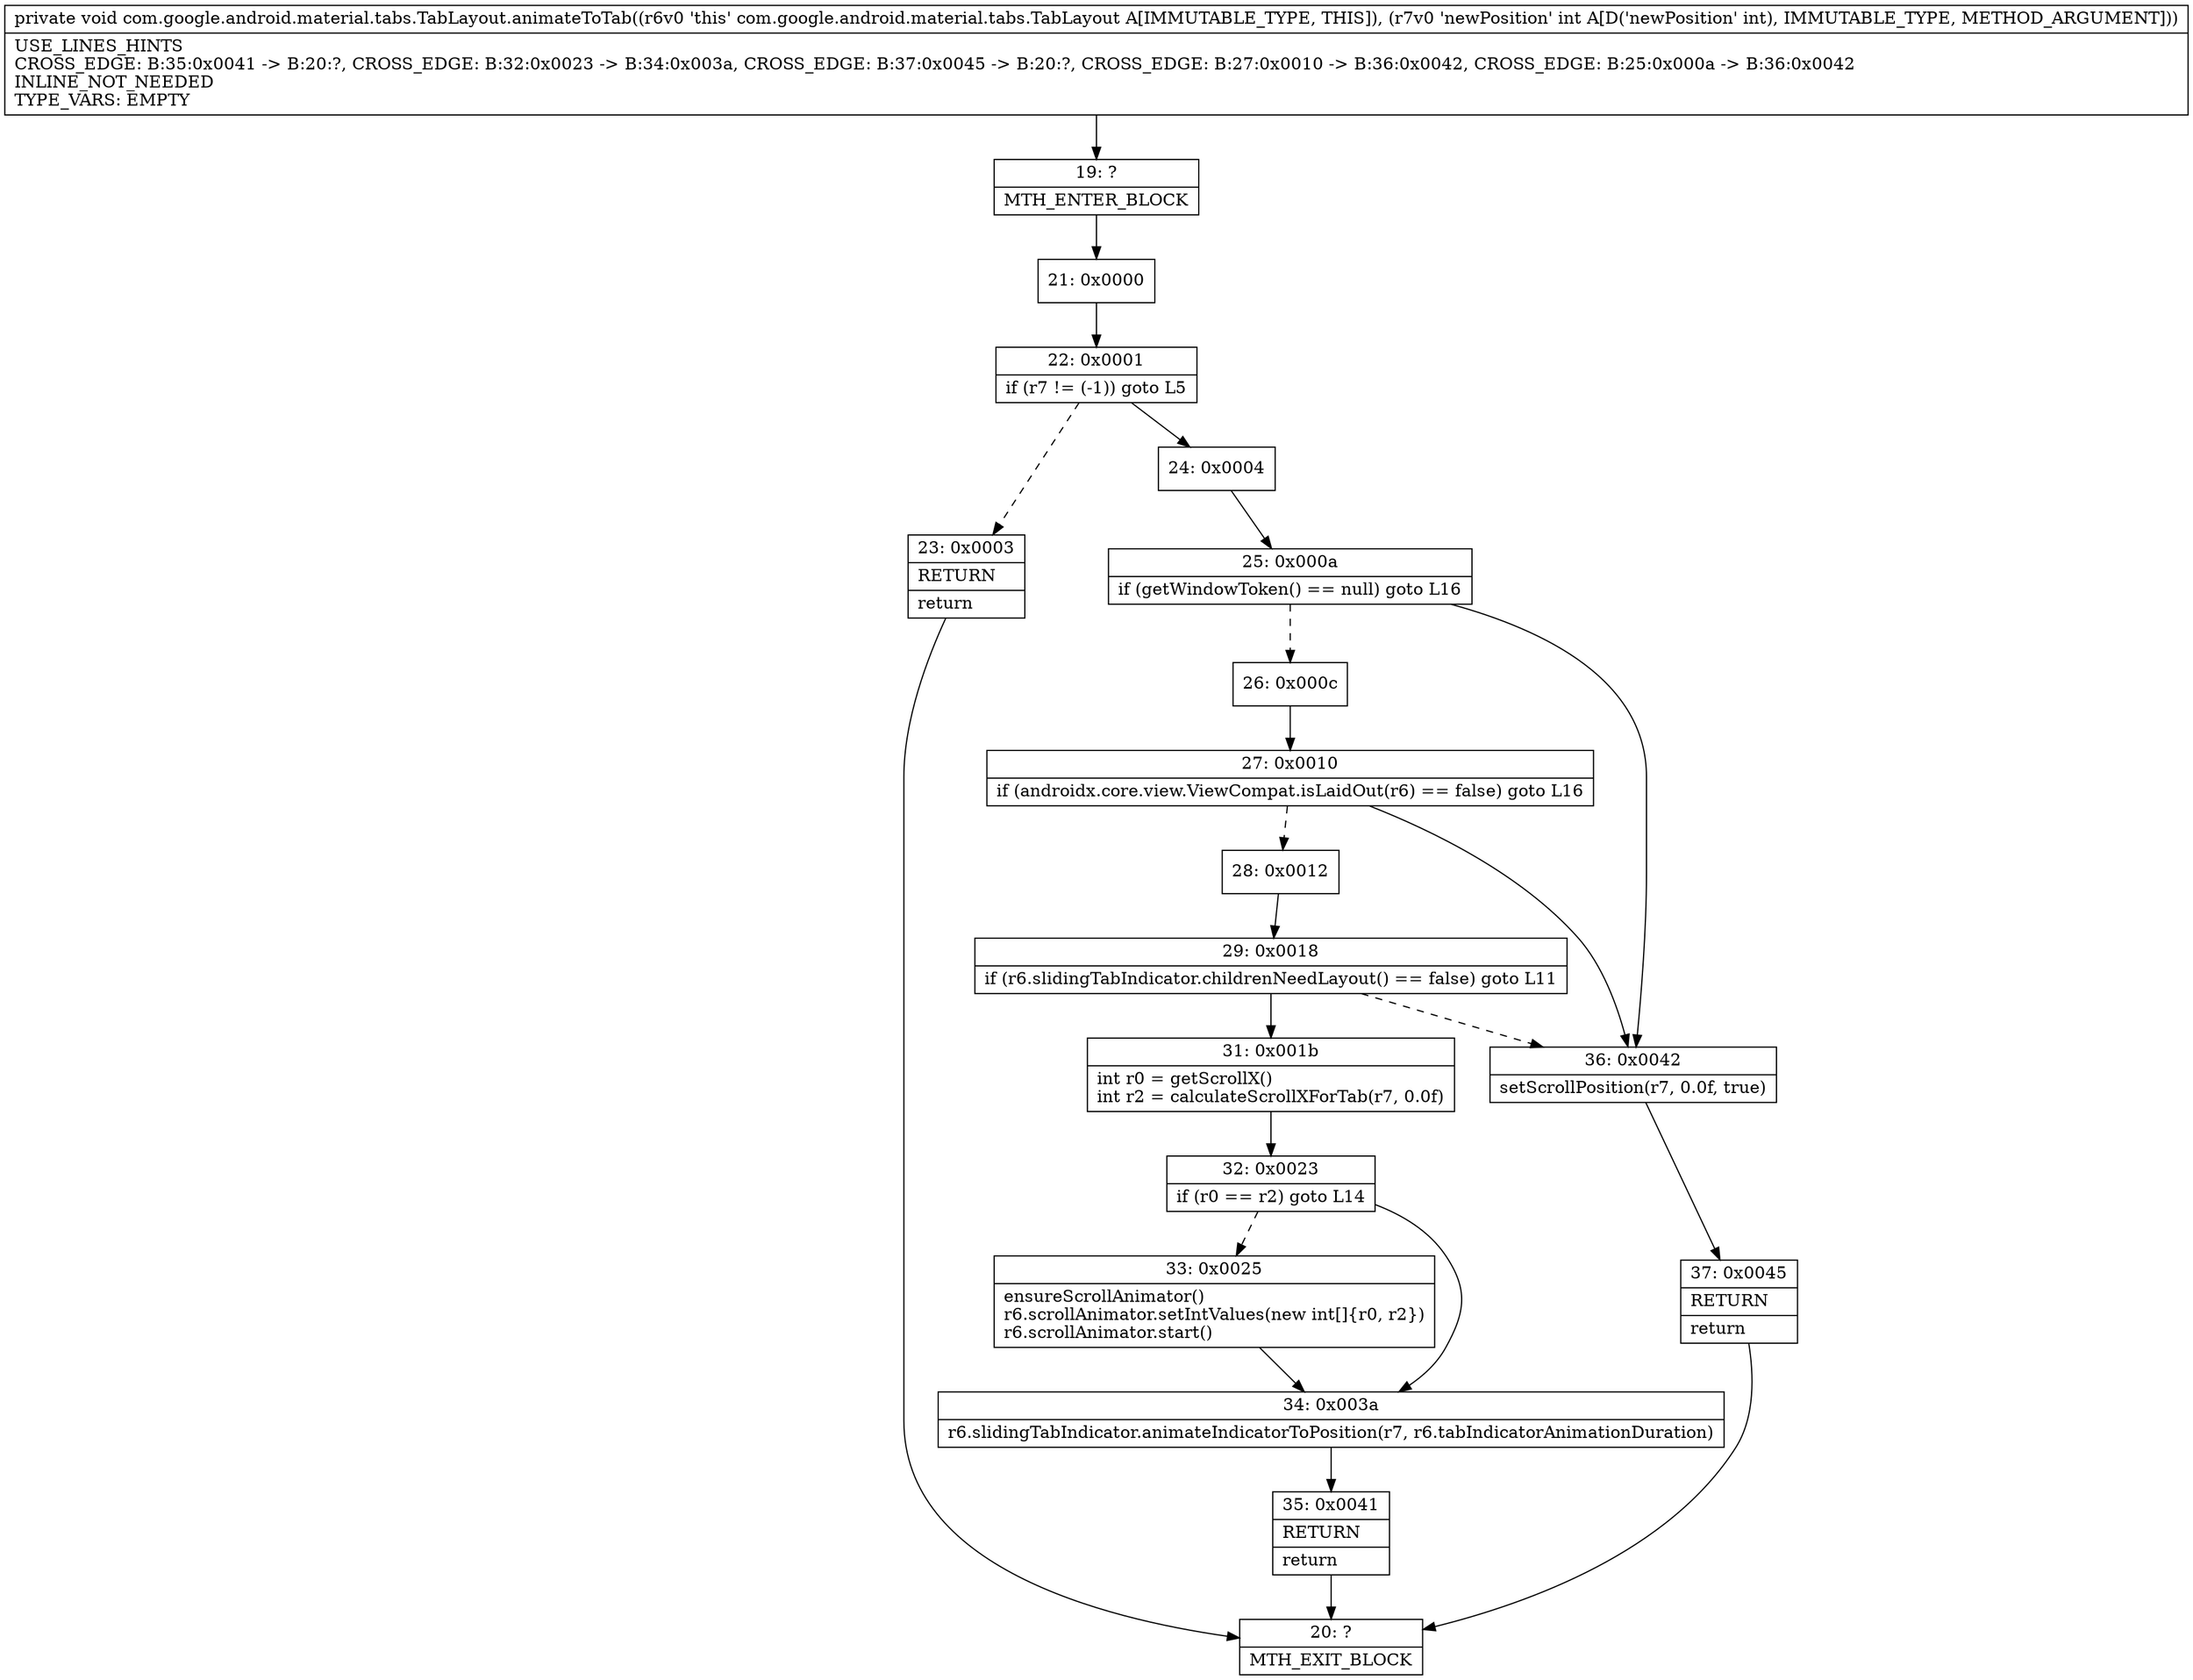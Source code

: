 digraph "CFG forcom.google.android.material.tabs.TabLayout.animateToTab(I)V" {
Node_19 [shape=record,label="{19\:\ ?|MTH_ENTER_BLOCK\l}"];
Node_21 [shape=record,label="{21\:\ 0x0000}"];
Node_22 [shape=record,label="{22\:\ 0x0001|if (r7 != (\-1)) goto L5\l}"];
Node_23 [shape=record,label="{23\:\ 0x0003|RETURN\l|return\l}"];
Node_20 [shape=record,label="{20\:\ ?|MTH_EXIT_BLOCK\l}"];
Node_24 [shape=record,label="{24\:\ 0x0004}"];
Node_25 [shape=record,label="{25\:\ 0x000a|if (getWindowToken() == null) goto L16\l}"];
Node_26 [shape=record,label="{26\:\ 0x000c}"];
Node_27 [shape=record,label="{27\:\ 0x0010|if (androidx.core.view.ViewCompat.isLaidOut(r6) == false) goto L16\l}"];
Node_28 [shape=record,label="{28\:\ 0x0012}"];
Node_29 [shape=record,label="{29\:\ 0x0018|if (r6.slidingTabIndicator.childrenNeedLayout() == false) goto L11\l}"];
Node_31 [shape=record,label="{31\:\ 0x001b|int r0 = getScrollX()\lint r2 = calculateScrollXForTab(r7, 0.0f)\l}"];
Node_32 [shape=record,label="{32\:\ 0x0023|if (r0 == r2) goto L14\l}"];
Node_33 [shape=record,label="{33\:\ 0x0025|ensureScrollAnimator()\lr6.scrollAnimator.setIntValues(new int[]\{r0, r2\})\lr6.scrollAnimator.start()\l}"];
Node_34 [shape=record,label="{34\:\ 0x003a|r6.slidingTabIndicator.animateIndicatorToPosition(r7, r6.tabIndicatorAnimationDuration)\l}"];
Node_35 [shape=record,label="{35\:\ 0x0041|RETURN\l|return\l}"];
Node_36 [shape=record,label="{36\:\ 0x0042|setScrollPosition(r7, 0.0f, true)\l}"];
Node_37 [shape=record,label="{37\:\ 0x0045|RETURN\l|return\l}"];
MethodNode[shape=record,label="{private void com.google.android.material.tabs.TabLayout.animateToTab((r6v0 'this' com.google.android.material.tabs.TabLayout A[IMMUTABLE_TYPE, THIS]), (r7v0 'newPosition' int A[D('newPosition' int), IMMUTABLE_TYPE, METHOD_ARGUMENT]))  | USE_LINES_HINTS\lCROSS_EDGE: B:35:0x0041 \-\> B:20:?, CROSS_EDGE: B:32:0x0023 \-\> B:34:0x003a, CROSS_EDGE: B:37:0x0045 \-\> B:20:?, CROSS_EDGE: B:27:0x0010 \-\> B:36:0x0042, CROSS_EDGE: B:25:0x000a \-\> B:36:0x0042\lINLINE_NOT_NEEDED\lTYPE_VARS: EMPTY\l}"];
MethodNode -> Node_19;Node_19 -> Node_21;
Node_21 -> Node_22;
Node_22 -> Node_23[style=dashed];
Node_22 -> Node_24;
Node_23 -> Node_20;
Node_24 -> Node_25;
Node_25 -> Node_26[style=dashed];
Node_25 -> Node_36;
Node_26 -> Node_27;
Node_27 -> Node_28[style=dashed];
Node_27 -> Node_36;
Node_28 -> Node_29;
Node_29 -> Node_31;
Node_29 -> Node_36[style=dashed];
Node_31 -> Node_32;
Node_32 -> Node_33[style=dashed];
Node_32 -> Node_34;
Node_33 -> Node_34;
Node_34 -> Node_35;
Node_35 -> Node_20;
Node_36 -> Node_37;
Node_37 -> Node_20;
}

